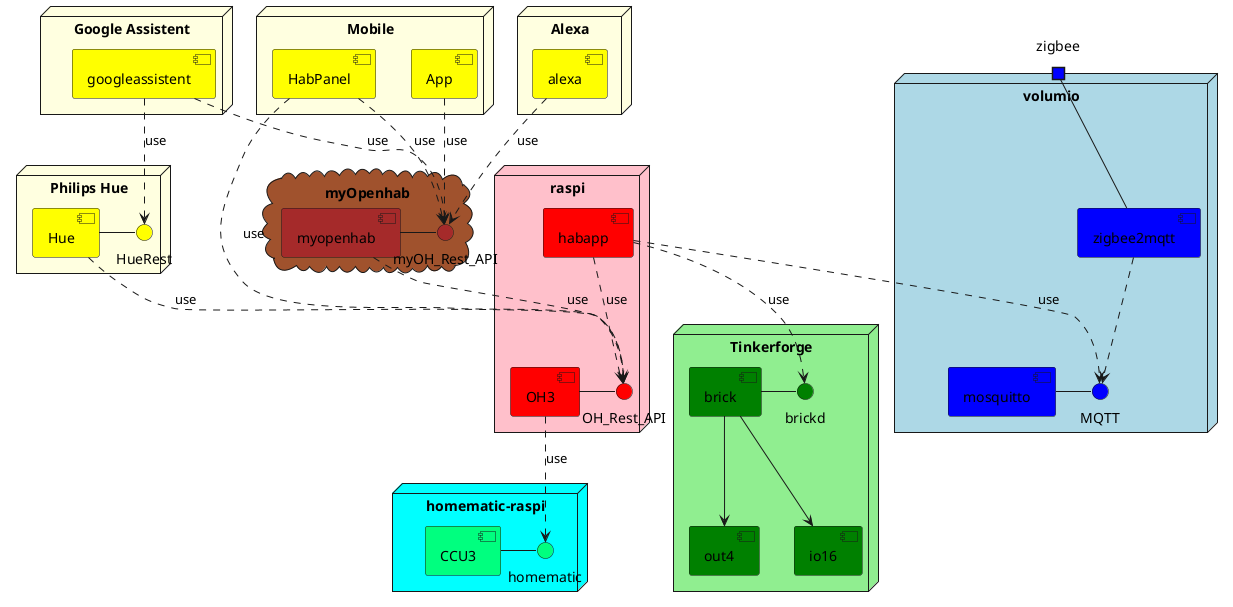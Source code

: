@startuml

node "Tinkerforge" #lightgreen {

  component brick #green {
  }

  component io16 #green {
  }

  component out4 #green {
  }

  interface brickd #green

  brick - brickd
  brick --> io16
  brick --> out4

}

node raspi #pink {

  component habapp #red {
  }

  component "OH3" as oh #red {
  }

  interface OH_Rest_API as oh_rest #red
  oh - oh_rest

  habapp ..> oh_rest : use
}

node volumio #lightblue {

  component zigbee2mqtt #blue {
  }

  component mosquitto #blue {
  }

  port zigbee #blue

  interface MQTT as mqtt #blue
  mosquitto - mqtt

  zigbee2mqtt - zigbee
  zigbee2mqtt ..> mqtt
}

node homematic-raspi #aqua{

  component CCU3 #springgreen{
  }

  interface homematic #springgreen

  CCU3 - homematic
}

node "Google Assistent" #lightyellow {
  component googleassistent as google #yellow
}

node "Alexa" #lightyellow {
  component alexa #yellow
}

node "Philips Hue" #lightyellow {
  component Hue as hue #yellow

  interface HueRest #yellow

  hue - HueRest
}

node "Mobile" #lightyellow {
  component HabPanel as habpanel #yellow
  component App as app #yellow
}

cloud myOpenhab #sienna {
  component myopenhab #brown

  interface myOH_Rest_API as myOH_Rest #brown

  myopenhab - myOH_Rest
}

habapp ..> mqtt : use
habapp ..> brickd : use
myopenhab ..> oh_rest : use
hue ..> oh_rest : use
habpanel ..> oh_rest : use

google ..> myOH_Rest : use
google ..> HueRest : use
alexa ..> myOH_Rest : use
habpanel ..> myOH_Rest : use
app ..> myOH_Rest : use

oh ..> homematic : use

@enduml
